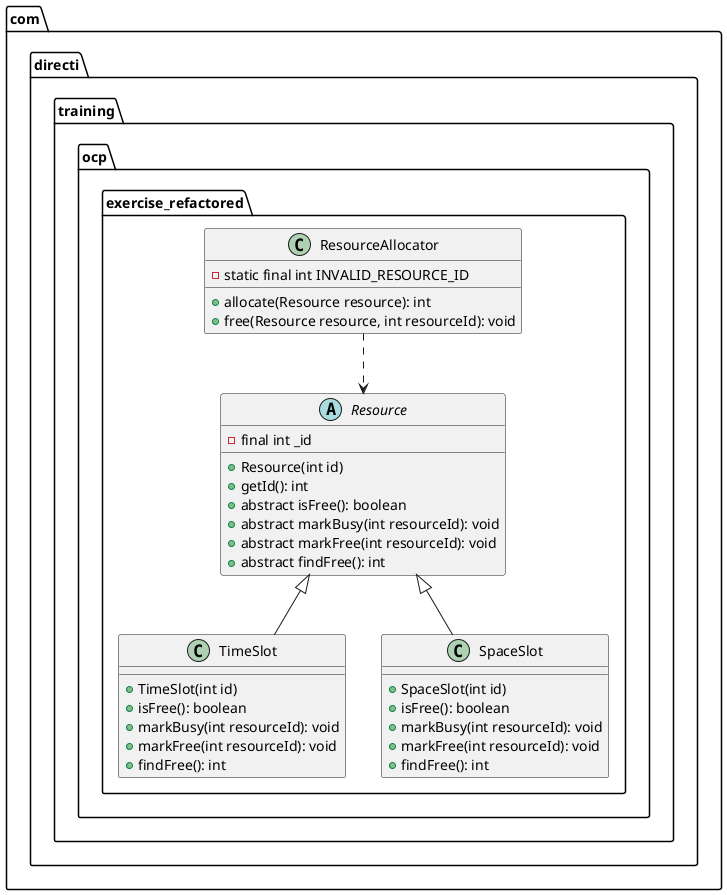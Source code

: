 @startuml Open Closed Principal

package com.directi.training.ocp.exercise_refactored {
    abstract class Resource {
        - final int _id
        + Resource(int id)
        + getId(): int
        + abstract isFree(): boolean
        + abstract markBusy(int resourceId): void
        + abstract markFree(int resourceId): void
        + abstract findFree(): int
    }

    class TimeSlot {
        + TimeSlot(int id)
        + isFree(): boolean
        + markBusy(int resourceId): void
        + markFree(int resourceId): void
        + findFree(): int
    }

    class SpaceSlot {
        + SpaceSlot(int id)
        + isFree(): boolean
        + markBusy(int resourceId): void
        + markFree(int resourceId): void
        + findFree(): int
    }

    class ResourceAllocator {
        - static final int INVALID_RESOURCE_ID
        + allocate(Resource resource): int
        + free(Resource resource, int resourceId): void
    }

    Resource <|-- TimeSlot
    Resource <|-- SpaceSlot
    ResourceAllocator ..> Resource
}

@enduml
